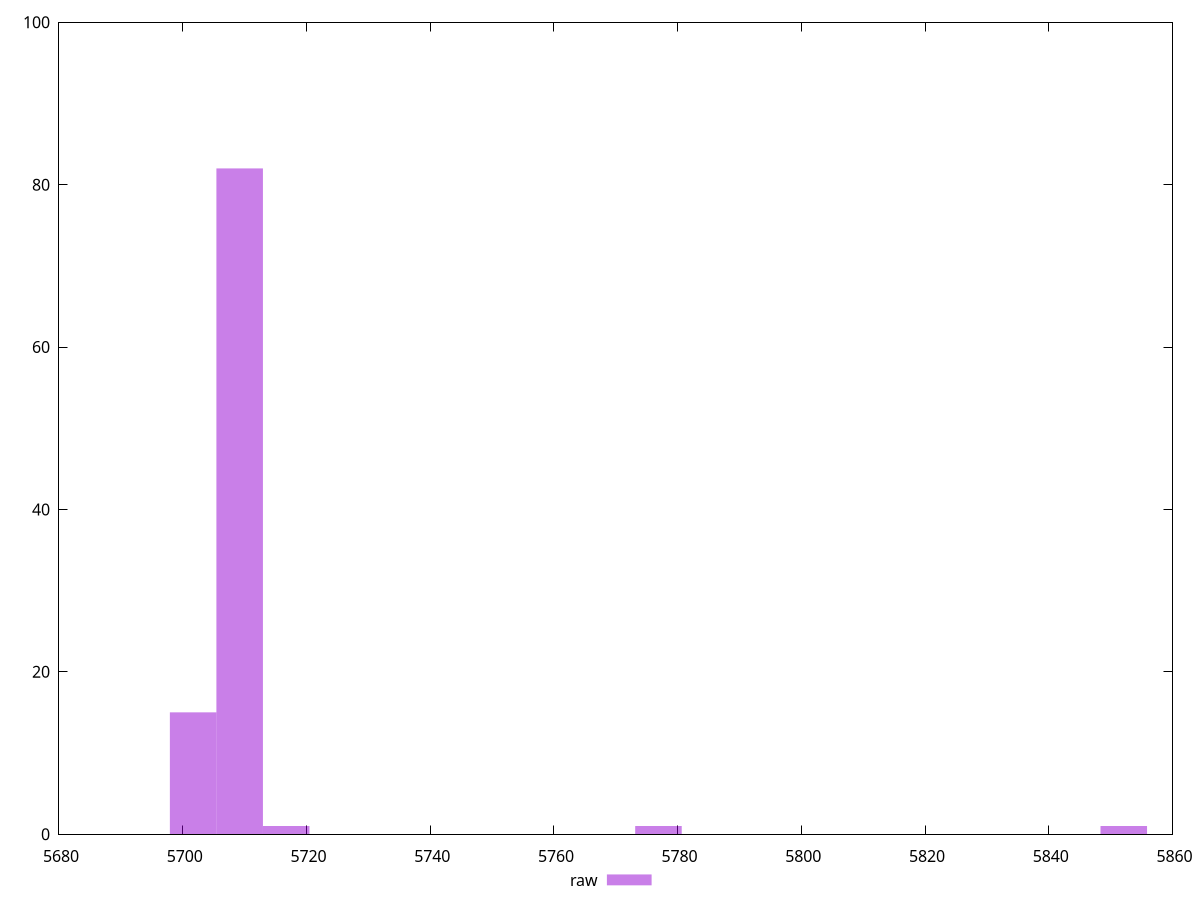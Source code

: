reset
set terminal svg size 640, 490 enhanced background rgb 'white'
set output "report_00007_2020-12-11T15:55:29.892Z/uses-text-compression/samples/pages+cached/raw/histogram.svg"

$raw <<EOF
5852.123767274471 1
5701.683567601605 15
5776.903667438038 1
5709.205577585249 82
5716.727587568892 1
EOF

set key outside below
set boxwidth 7.5220099836432786
set yrange [0:100]
set style fill transparent solid 0.5 noborder

plot \
  $raw title "raw" with boxes, \


reset